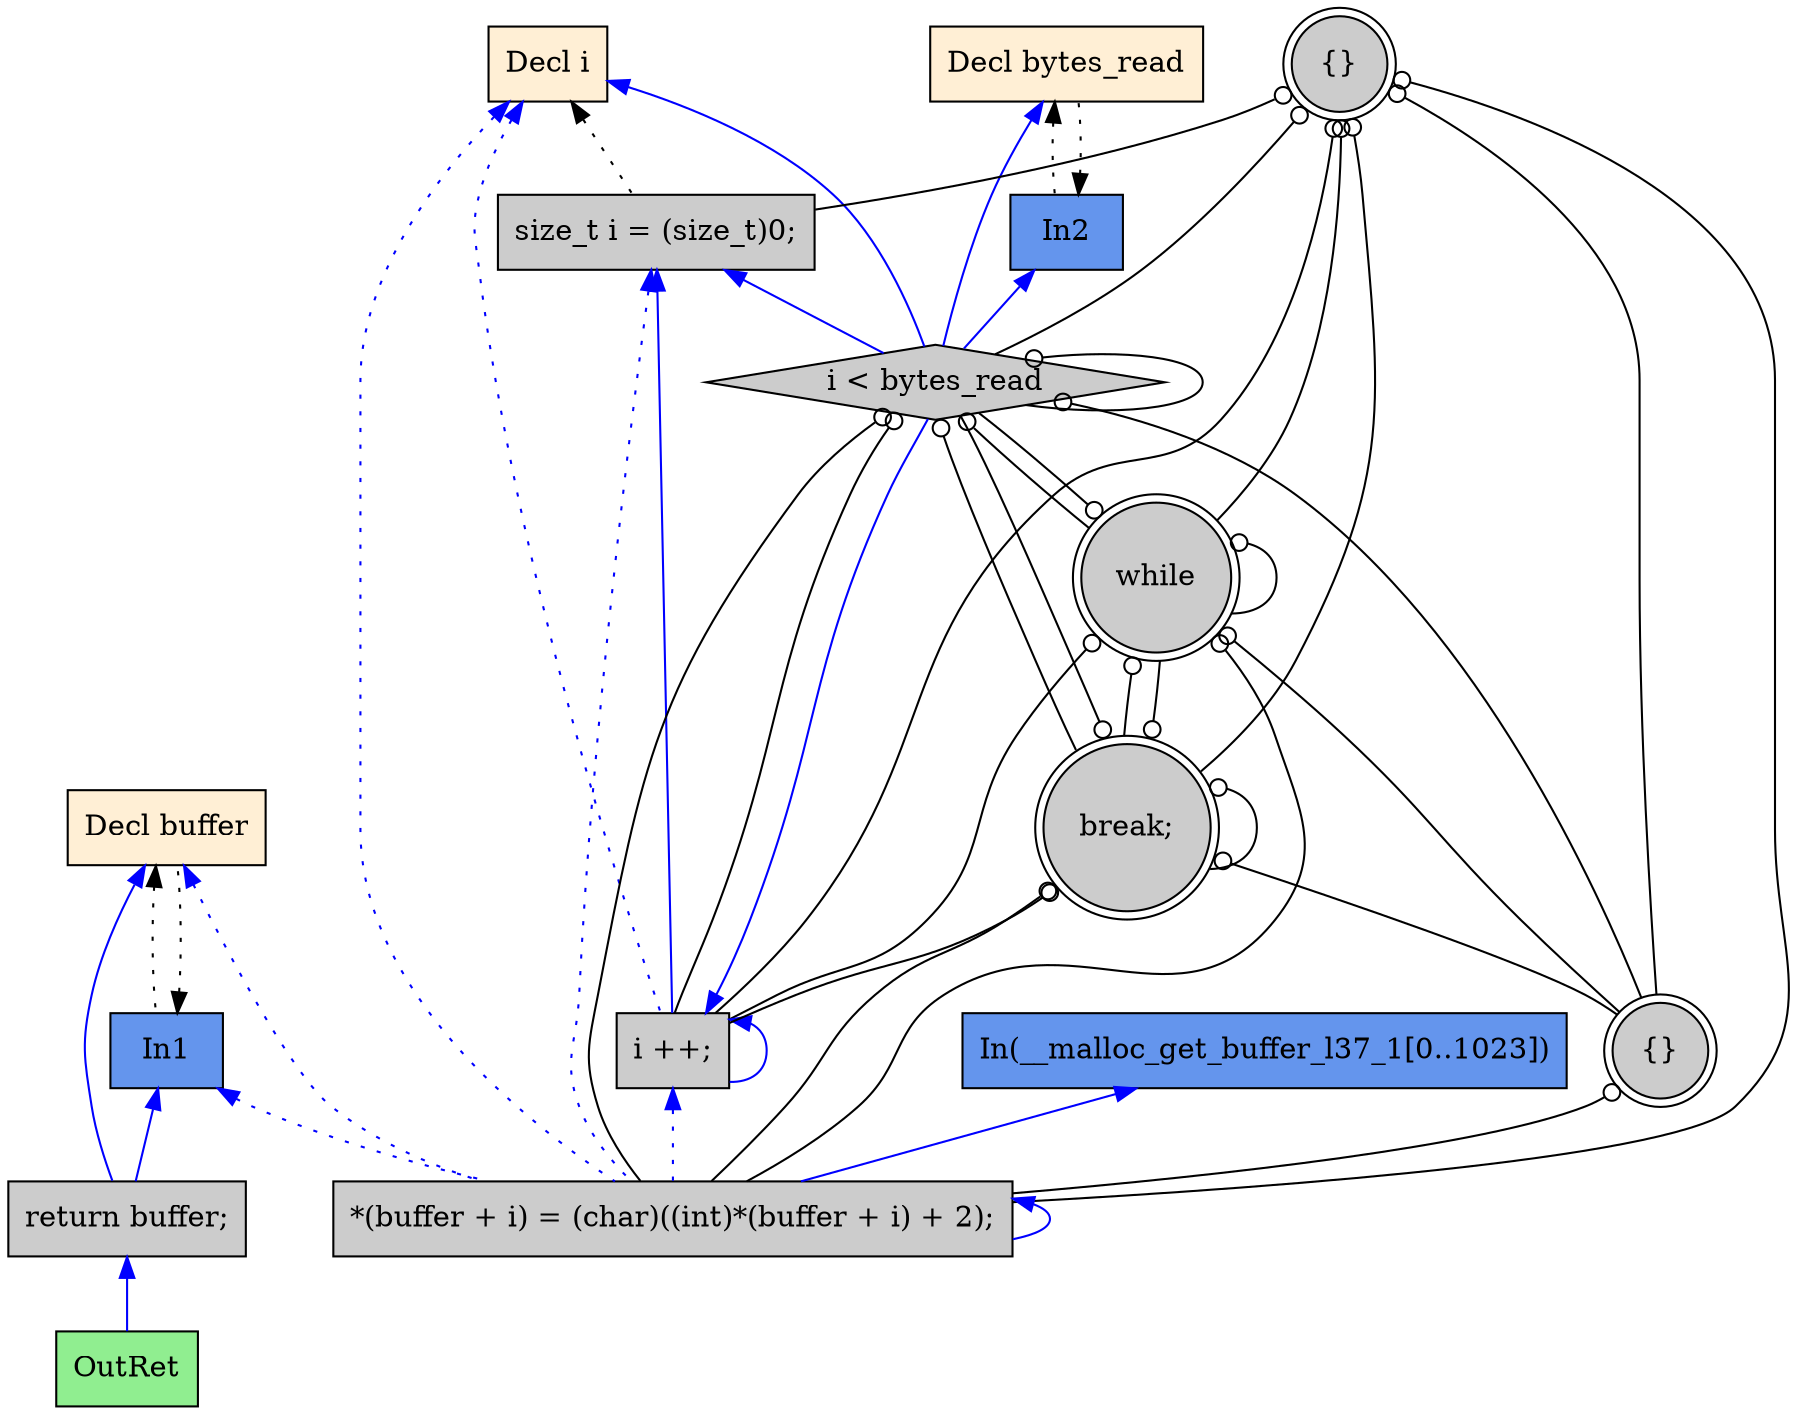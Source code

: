 digraph G {
  rankdir=TB;
  node [style="filled", ];
  2 [label="Decl buffer", fillcolor="#FFEFD5", shape=box, ];
  3 [label="In1", fillcolor="#6495ED", shape=box, ];
  4 [label="Decl bytes_read", fillcolor="#FFEFD5", shape=box, ];
  5 [label="In2", fillcolor="#6495ED", shape=box, ];
  6 [label="Decl i", fillcolor="#FFEFD5", shape=box, ];
  7 [label="{}", fillcolor="#CCCCCC", shape=doublecircle, ];
  8 [label="size_t i = (size_t)0;", fillcolor="#CCCCCC", shape=box, ];
  9 [label="while", fillcolor="#CCCCCC", shape=doublecircle, ];
  10 [label="i < bytes_read", fillcolor="#CCCCCC", shape=diamond, ];
  11 [label="{}", fillcolor="#CCCCCC", shape=doublecircle, ];
  12 [label="*(buffer + i) = (char)((int)*(buffer + i) + 2);",
      fillcolor="#CCCCCC", shape=box, ];
  13 [label="i ++;", fillcolor="#CCCCCC", shape=box, ];
  14 [label="break;", fillcolor="#CCCCCC", shape=doublecircle, ];
  15 [label="return buffer;", fillcolor="#CCCCCC", shape=box, ];
  16 [label="OutRet", fillcolor="#90EE90", shape=box, ];
  17 [label="In(__malloc_get_buffer_l37_1[0..1023])", fillcolor="#6495ED",
      shape=box, ];
  
  
  edge [dir=back, ];
  3 -> 2 [color="#000000", style="dotted", ];
  2 -> 3 [color="#000000", style="dotted", ];
  5 -> 4 [color="#000000", style="dotted", ];
  4 -> 5 [color="#000000", style="dotted", ];
  6 -> 8 [color="#000000", style="dotted", ];
  7 -> 8 [color="#000000", arrowtail=odot, ];
  7 -> 9 [color="#000000", arrowtail=odot, ];
  9 -> 9 [color="#000000", arrowtail=odot, ];
  10 -> 9 [color="#000000", arrowtail=odot, ];
  14 -> 9 [color="#000000", arrowtail=odot, ];
  4 -> 10 [color="#0000FF", ];
  5 -> 10 [color="#0000FF", ];
  6 -> 10 [color="#0000FF", ];
  7 -> 10 [color="#000000", arrowtail=odot, ];
  8 -> 10 [color="#0000FF", ];
  9 -> 10 [color="#000000", arrowtail=odot, ];
  10 -> 10 [color="#000000", arrowtail=odot, ];
  13 -> 10 [color="#0000FF", ];
  14 -> 10 [color="#000000", arrowtail=odot, ];
  7 -> 11 [color="#000000", arrowtail=odot, ];
  9 -> 11 [color="#000000", arrowtail=odot, ];
  10 -> 11 [color="#000000", arrowtail=odot, ];
  14 -> 11 [color="#000000", arrowtail=odot, ];
  2 -> 12 [color="#0000FF", style="dotted", ];
  3 -> 12 [color="#0000FF", style="dotted", ];
  6 -> 12 [color="#0000FF", style="dotted", ];
  7 -> 12 [color="#000000", arrowtail=odot, ];
  8 -> 12 [color="#0000FF", style="dotted", ];
  9 -> 12 [color="#000000", arrowtail=odot, ];
  10 -> 12 [color="#000000", arrowtail=odot, ];
  11 -> 12 [color="#000000", arrowtail=odot, ];
  12 -> 12 [color="#0000FF", ];
  13 -> 12 [color="#0000FF", style="dotted", ];
  14 -> 12 [color="#000000", arrowtail=odot, ];
  17 -> 12 [color="#0000FF", ];
  6 -> 13 [color="#0000FF", style="dotted", ];
  7 -> 13 [color="#000000", arrowtail=odot, ];
  8 -> 13 [color="#0000FF", ];
  9 -> 13 [color="#000000", arrowtail=odot, ];
  10 -> 13 [color="#000000", arrowtail=odot, ];
  13 -> 13 [color="#0000FF", ];
  14 -> 13 [color="#000000", arrowtail=odot, ];
  7 -> 14 [color="#000000", arrowtail=odot, ];
  9 -> 14 [color="#000000", arrowtail=odot, ];
  10 -> 14 [color="#000000", arrowtail=odot, ];
  14 -> 14 [color="#000000", arrowtail=odot, ];
  2 -> 15 [color="#0000FF", ];
  3 -> 15 [color="#0000FF", ];
  15 -> 16 [color="#0000FF", ];
  
  }
